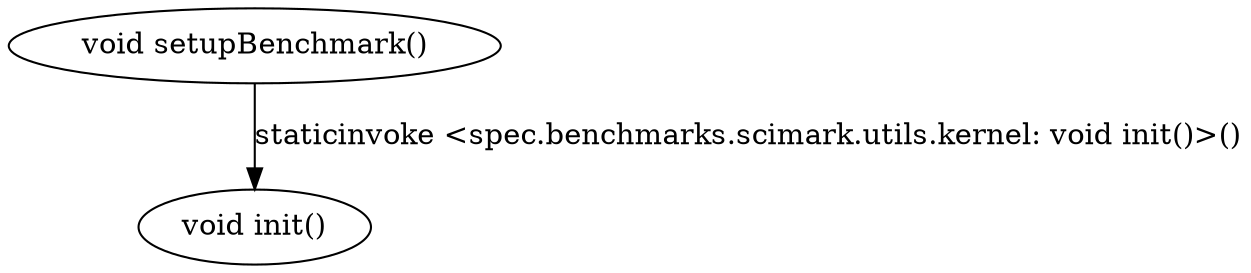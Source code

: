 digraph g {
1[label="void init()"]
0[label="void setupBenchmark()"]
0->1[label="staticinvoke <spec.benchmarks.scimark.utils.kernel: void init()>()"]
}